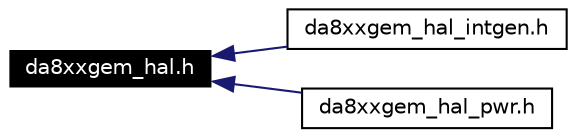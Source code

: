 digraph G
{
  edge [fontname="Helvetica",fontsize=10,labelfontname="Helvetica",labelfontsize=10];
  node [fontname="Helvetica",fontsize=10,shape=record];
  rankdir=LR;
  Node1 [label="da8xxgem_hal.h",height=0.2,width=0.4,color="white", fillcolor="black", style="filled" fontcolor="white"];
  Node1 -> Node2 [dir=back,color="midnightblue",fontsize=10,style="solid",fontname="Helvetica"];
  Node2 [label="da8xxgem_hal_intgen.h",height=0.2,width=0.4,color="black", fillcolor="white", style="filled",URL="$da8xxgem__hal__intgen_8h.html"];
  Node1 -> Node3 [dir=back,color="midnightblue",fontsize=10,style="solid",fontname="Helvetica"];
  Node3 [label="da8xxgem_hal_pwr.h",height=0.2,width=0.4,color="black", fillcolor="white", style="filled",URL="$da8xxgem__hal__pwr_8h.html"];
}
